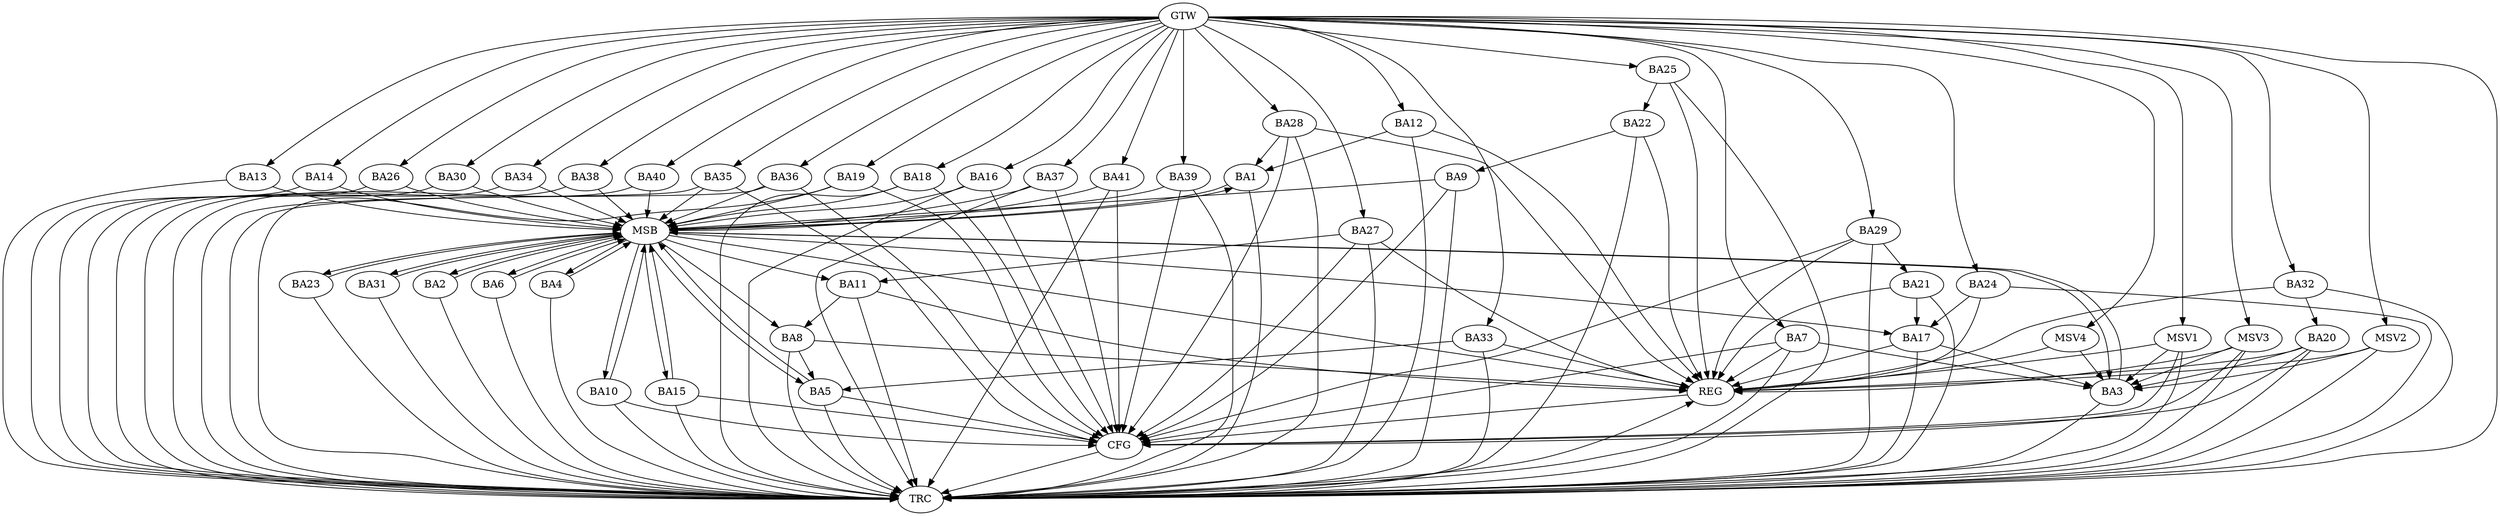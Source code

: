 strict digraph G {
  BA1 [ label="BA1" ];
  BA2 [ label="BA2" ];
  BA3 [ label="BA3" ];
  BA4 [ label="BA4" ];
  BA5 [ label="BA5" ];
  BA6 [ label="BA6" ];
  BA7 [ label="BA7" ];
  BA8 [ label="BA8" ];
  BA9 [ label="BA9" ];
  BA10 [ label="BA10" ];
  BA11 [ label="BA11" ];
  BA12 [ label="BA12" ];
  BA13 [ label="BA13" ];
  BA14 [ label="BA14" ];
  BA15 [ label="BA15" ];
  BA16 [ label="BA16" ];
  BA17 [ label="BA17" ];
  BA18 [ label="BA18" ];
  BA19 [ label="BA19" ];
  BA20 [ label="BA20" ];
  BA21 [ label="BA21" ];
  BA22 [ label="BA22" ];
  BA23 [ label="BA23" ];
  BA24 [ label="BA24" ];
  BA25 [ label="BA25" ];
  BA26 [ label="BA26" ];
  BA27 [ label="BA27" ];
  BA28 [ label="BA28" ];
  BA29 [ label="BA29" ];
  BA30 [ label="BA30" ];
  BA31 [ label="BA31" ];
  BA32 [ label="BA32" ];
  BA33 [ label="BA33" ];
  BA34 [ label="BA34" ];
  BA35 [ label="BA35" ];
  BA36 [ label="BA36" ];
  BA37 [ label="BA37" ];
  BA38 [ label="BA38" ];
  BA39 [ label="BA39" ];
  BA40 [ label="BA40" ];
  BA41 [ label="BA41" ];
  GTW [ label="GTW" ];
  REG [ label="REG" ];
  MSB [ label="MSB" ];
  CFG [ label="CFG" ];
  TRC [ label="TRC" ];
  MSV1 [ label="MSV1" ];
  MSV2 [ label="MSV2" ];
  MSV3 [ label="MSV3" ];
  MSV4 [ label="MSV4" ];
  BA7 -> BA3;
  BA8 -> BA5;
  BA11 -> BA8;
  BA12 -> BA1;
  BA17 -> BA3;
  BA20 -> BA3;
  BA21 -> BA17;
  BA22 -> BA9;
  BA24 -> BA17;
  BA25 -> BA22;
  BA27 -> BA11;
  BA28 -> BA1;
  BA29 -> BA21;
  BA32 -> BA20;
  BA33 -> BA5;
  GTW -> BA7;
  GTW -> BA12;
  GTW -> BA13;
  GTW -> BA14;
  GTW -> BA16;
  GTW -> BA18;
  GTW -> BA19;
  GTW -> BA24;
  GTW -> BA25;
  GTW -> BA26;
  GTW -> BA27;
  GTW -> BA28;
  GTW -> BA29;
  GTW -> BA30;
  GTW -> BA32;
  GTW -> BA33;
  GTW -> BA34;
  GTW -> BA35;
  GTW -> BA36;
  GTW -> BA37;
  GTW -> BA38;
  GTW -> BA39;
  GTW -> BA40;
  GTW -> BA41;
  BA7 -> REG;
  BA8 -> REG;
  BA11 -> REG;
  BA12 -> REG;
  BA17 -> REG;
  BA20 -> REG;
  BA21 -> REG;
  BA22 -> REG;
  BA24 -> REG;
  BA25 -> REG;
  BA27 -> REG;
  BA28 -> REG;
  BA29 -> REG;
  BA32 -> REG;
  BA33 -> REG;
  BA1 -> MSB;
  MSB -> BA2;
  MSB -> REG;
  BA2 -> MSB;
  MSB -> BA1;
  BA3 -> MSB;
  BA4 -> MSB;
  MSB -> BA3;
  BA5 -> MSB;
  BA6 -> MSB;
  MSB -> BA4;
  BA9 -> MSB;
  MSB -> BA8;
  BA10 -> MSB;
  BA13 -> MSB;
  MSB -> BA11;
  BA14 -> MSB;
  BA15 -> MSB;
  MSB -> BA10;
  BA16 -> MSB;
  BA18 -> MSB;
  MSB -> BA6;
  BA19 -> MSB;
  MSB -> BA15;
  BA23 -> MSB;
  BA26 -> MSB;
  BA30 -> MSB;
  BA31 -> MSB;
  BA34 -> MSB;
  MSB -> BA23;
  BA35 -> MSB;
  BA36 -> MSB;
  BA37 -> MSB;
  BA38 -> MSB;
  BA39 -> MSB;
  MSB -> BA5;
  BA40 -> MSB;
  MSB -> BA31;
  BA41 -> MSB;
  MSB -> BA17;
  BA39 -> CFG;
  BA29 -> CFG;
  BA28 -> CFG;
  BA5 -> CFG;
  BA18 -> CFG;
  BA19 -> CFG;
  BA9 -> CFG;
  BA36 -> CFG;
  BA20 -> CFG;
  BA10 -> CFG;
  BA7 -> CFG;
  BA16 -> CFG;
  BA27 -> CFG;
  BA35 -> CFG;
  BA15 -> CFG;
  BA37 -> CFG;
  BA41 -> CFG;
  REG -> CFG;
  BA1 -> TRC;
  BA2 -> TRC;
  BA3 -> TRC;
  BA4 -> TRC;
  BA5 -> TRC;
  BA6 -> TRC;
  BA7 -> TRC;
  BA8 -> TRC;
  BA9 -> TRC;
  BA10 -> TRC;
  BA11 -> TRC;
  BA12 -> TRC;
  BA13 -> TRC;
  BA14 -> TRC;
  BA15 -> TRC;
  BA16 -> TRC;
  BA17 -> TRC;
  BA18 -> TRC;
  BA19 -> TRC;
  BA20 -> TRC;
  BA21 -> TRC;
  BA22 -> TRC;
  BA23 -> TRC;
  BA24 -> TRC;
  BA25 -> TRC;
  BA26 -> TRC;
  BA27 -> TRC;
  BA28 -> TRC;
  BA29 -> TRC;
  BA30 -> TRC;
  BA31 -> TRC;
  BA32 -> TRC;
  BA33 -> TRC;
  BA34 -> TRC;
  BA35 -> TRC;
  BA36 -> TRC;
  BA37 -> TRC;
  BA38 -> TRC;
  BA39 -> TRC;
  BA40 -> TRC;
  BA41 -> TRC;
  GTW -> TRC;
  CFG -> TRC;
  TRC -> REG;
  MSV1 -> BA3;
  MSV2 -> BA3;
  MSV3 -> BA3;
  MSV4 -> BA3;
  GTW -> MSV1;
  MSV1 -> REG;
  MSV1 -> TRC;
  MSV1 -> CFG;
  GTW -> MSV2;
  MSV2 -> REG;
  MSV2 -> TRC;
  GTW -> MSV3;
  MSV3 -> REG;
  MSV3 -> TRC;
  MSV3 -> CFG;
  GTW -> MSV4;
  MSV4 -> REG;
}
